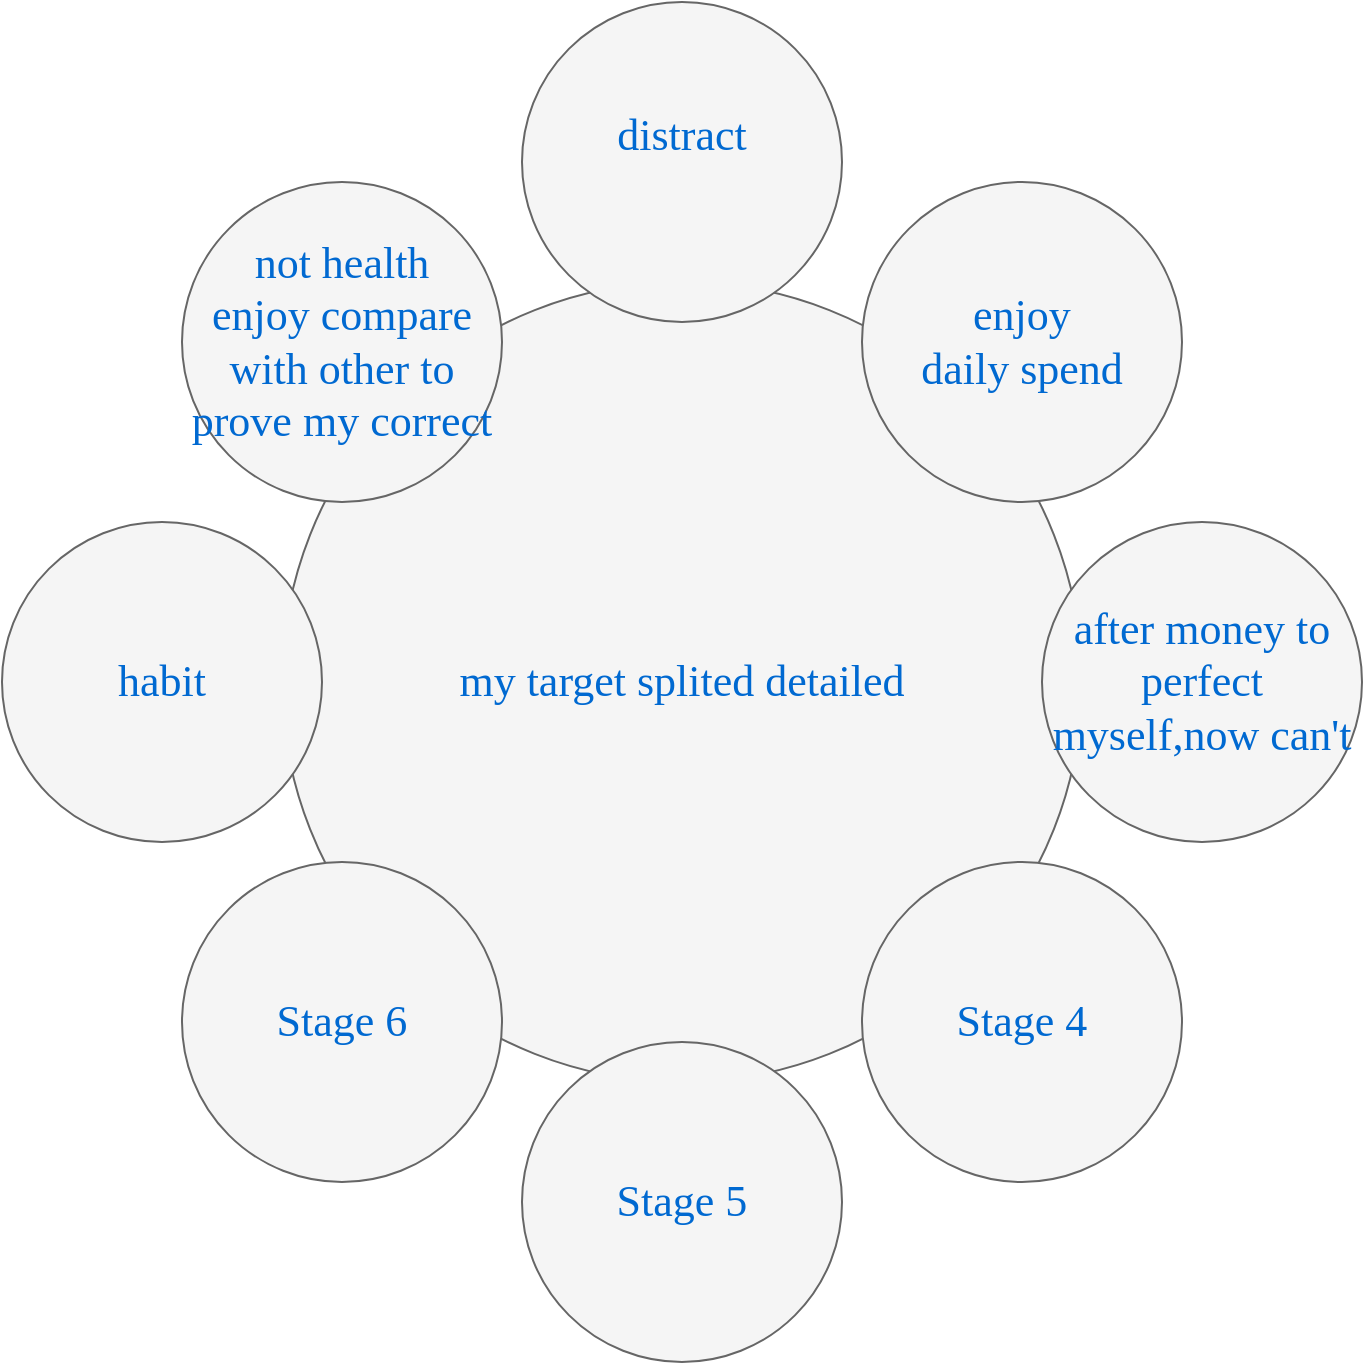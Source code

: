 <mxfile version="28.1.2">
  <diagram name="Page-1" id="c37626ed-c26b-45fb-9056-f9ebc6bb27b6">
    <mxGraphModel dx="1290" dy="790" grid="1" gridSize="10" guides="1" tooltips="1" connect="1" arrows="1" fold="1" page="1" pageScale="1" pageWidth="1100" pageHeight="850" background="none" math="0" shadow="0">
      <root>
        <mxCell id="0" />
        <mxCell id="1" parent="0" />
        <mxCell id="mVvGYPTaTfme9IEMe9LX-86" value="my target splited detailed" style="ellipse;whiteSpace=wrap;html=1;rounded=0;shadow=0;dashed=0;comic=0;fontFamily=Verdana;fontSize=22;fontColor=#0069D1;fillColor=#f5f5f5;strokeColor=#666666;" vertex="1" parent="1">
          <mxGeometry x="160" y="160" width="400" height="400" as="geometry" />
        </mxCell>
        <mxCell id="mVvGYPTaTfme9IEMe9LX-87" value="distract&lt;div&gt;&lt;br&gt;&lt;/div&gt;" style="ellipse;whiteSpace=wrap;html=1;rounded=0;shadow=0;dashed=0;comic=0;fontFamily=Verdana;fontSize=22;fontColor=#0069D1;fillColor=#f5f5f5;strokeColor=#666666;" vertex="1" parent="1">
          <mxGeometry x="280" y="20" width="160" height="160" as="geometry" />
        </mxCell>
        <mxCell id="mVvGYPTaTfme9IEMe9LX-88" value="Stage 5" style="ellipse;whiteSpace=wrap;html=1;rounded=0;shadow=0;dashed=0;comic=0;fontFamily=Verdana;fontSize=22;fontColor=#0069D1;fillColor=#f5f5f5;strokeColor=#666666;" vertex="1" parent="1">
          <mxGeometry x="280" y="540" width="160" height="160" as="geometry" />
        </mxCell>
        <mxCell id="mVvGYPTaTfme9IEMe9LX-89" value="after money to perfect myself,now can&#39;t" style="ellipse;whiteSpace=wrap;html=1;rounded=0;shadow=0;dashed=0;comic=0;fontFamily=Verdana;fontSize=22;fontColor=#0069D1;fillColor=#f5f5f5;strokeColor=#666666;" vertex="1" parent="1">
          <mxGeometry x="540" y="280" width="160" height="160" as="geometry" />
        </mxCell>
        <mxCell id="mVvGYPTaTfme9IEMe9LX-90" value="habit" style="ellipse;whiteSpace=wrap;html=1;rounded=0;shadow=0;dashed=0;comic=0;fontFamily=Verdana;fontSize=22;fontColor=#0069D1;fillColor=#f5f5f5;strokeColor=#666666;" vertex="1" parent="1">
          <mxGeometry x="20" y="280" width="160" height="160" as="geometry" />
        </mxCell>
        <mxCell id="mVvGYPTaTfme9IEMe9LX-91" value="not health&lt;div&gt;enjoy compare with other to prove my correct&lt;/div&gt;" style="ellipse;whiteSpace=wrap;html=1;rounded=0;shadow=0;dashed=0;comic=0;fontFamily=Verdana;fontSize=22;fontColor=#0069D1;fillColor=#f5f5f5;strokeColor=#666666;" vertex="1" parent="1">
          <mxGeometry x="110" y="110" width="160" height="160" as="geometry" />
        </mxCell>
        <mxCell id="mVvGYPTaTfme9IEMe9LX-92" value="enjoy&lt;div&gt;daily spend&lt;/div&gt;" style="ellipse;whiteSpace=wrap;html=1;rounded=0;shadow=0;dashed=0;comic=0;fontFamily=Verdana;fontSize=22;fontColor=#0069D1;fillColor=#f5f5f5;strokeColor=#666666;" vertex="1" parent="1">
          <mxGeometry x="450" y="110" width="160" height="160" as="geometry" />
        </mxCell>
        <mxCell id="mVvGYPTaTfme9IEMe9LX-93" value="Stage 4" style="ellipse;whiteSpace=wrap;html=1;rounded=0;shadow=0;dashed=0;comic=0;fontFamily=Verdana;fontSize=22;fontColor=#0069D1;fillColor=#f5f5f5;strokeColor=#666666;" vertex="1" parent="1">
          <mxGeometry x="450" y="450" width="160" height="160" as="geometry" />
        </mxCell>
        <mxCell id="mVvGYPTaTfme9IEMe9LX-94" value="Stage 6" style="ellipse;whiteSpace=wrap;html=1;rounded=0;shadow=0;dashed=0;comic=0;fontFamily=Verdana;fontSize=22;fontColor=#0069D1;fillColor=#f5f5f5;strokeColor=#666666;" vertex="1" parent="1">
          <mxGeometry x="110" y="450" width="160" height="160" as="geometry" />
        </mxCell>
      </root>
    </mxGraphModel>
  </diagram>
</mxfile>
